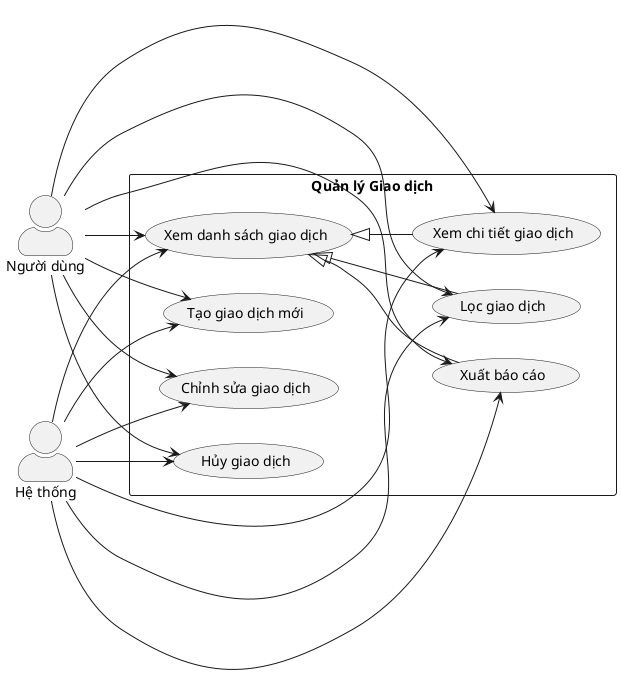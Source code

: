 @startuml Trading Use Case Diagram

left to right direction
skinparam packageStyle rectangle
skinparam actorStyle awesome

actor "Người dùng" as User
actor "Hệ thống" as System

rectangle "Quản lý Giao dịch" {
  usecase "Xem danh sách giao dịch" as UC1
  usecase "Tạo giao dịch mới" as UC2
  usecase "Chỉnh sửa giao dịch" as UC3
  usecase "Hủy giao dịch" as UC4
  usecase "Xem chi tiết giao dịch" as UC5
  usecase "Lọc giao dịch" as UC6
  usecase "Xuất báo cáo" as UC7
}

User --> UC1
User --> UC2
User --> UC3
User --> UC4
User --> UC5
User --> UC6
User --> UC7

System --> UC1
System --> UC2
System --> UC3
System --> UC4
System --> UC5
System --> UC6
System --> UC7

UC1 <|-- UC5
UC1 <|-- UC6
UC1 <|-- UC7

@enduml 